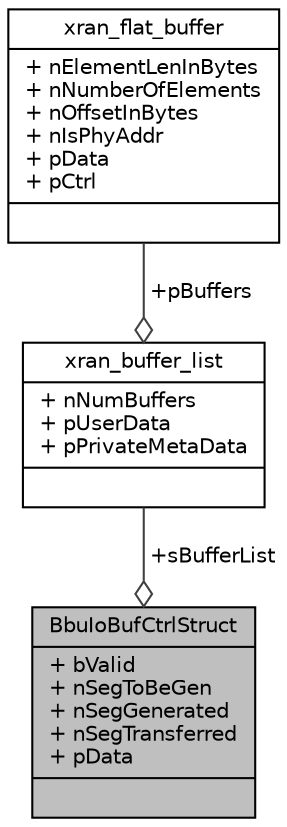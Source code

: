 digraph "BbuIoBufCtrlStruct"
{
 // LATEX_PDF_SIZE
  edge [fontname="Helvetica",fontsize="10",labelfontname="Helvetica",labelfontsize="10"];
  node [fontname="Helvetica",fontsize="10",shape=record];
  Node1 [label="{BbuIoBufCtrlStruct\n|+ bValid\l+ nSegToBeGen\l+ nSegGenerated\l+ nSegTransferred\l+ pData\l|}",height=0.2,width=0.4,color="black", fillcolor="grey75", style="filled", fontcolor="black",tooltip=" "];
  Node2 -> Node1 [color="grey25",fontsize="10",style="solid",label=" +sBufferList" ,arrowhead="odiamond",fontname="Helvetica"];
  Node2 [label="{xran_buffer_list\n|+ nNumBuffers\l+ pUserData\l+ pPrivateMetaData\l|}",height=0.2,width=0.4,color="black", fillcolor="white", style="filled",URL="$structxran__buffer__list.html",tooltip=" "];
  Node3 -> Node2 [color="grey25",fontsize="10",style="solid",label=" +pBuffers" ,arrowhead="odiamond",fontname="Helvetica"];
  Node3 [label="{xran_flat_buffer\n|+ nElementLenInBytes\l+ nNumberOfElements\l+ nOffsetInBytes\l+ nIsPhyAddr\l+ pData\l+ pCtrl\l|}",height=0.2,width=0.4,color="black", fillcolor="white", style="filled",URL="$structxran__flat__buffer.html",tooltip=" "];
}

